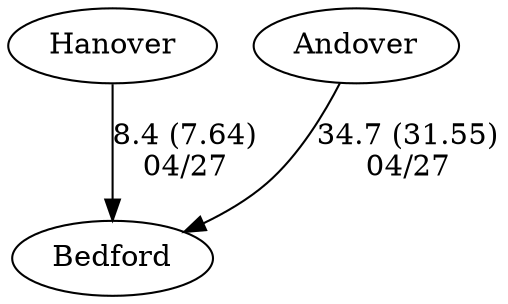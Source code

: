 digraph boys2foursBedford {Hanover [URL="boys2foursBedfordHanover.html"];Andover [URL="boys2foursBedfordAndover.html"];Bedford [URL="boys2foursBedfordBedford.html"];Andover -> Bedford[label="34.7 (31.55)
04/27", weight="66", tooltip="NEIRA,Andover vs. Hanover High School vs. Bedford			
Distance: 1650 Conditions: Calm conditions to start racing with tailwind building over the course of the afternoon. 5-10mph. Order of racing:
B3, G5, B4, G4, B2, G2, B5, G1, B1, G6, G3, B6. Comments: Not all races started at the line. Times should not be compared.
In the G6 race, Hanover cut the turn buoy which is grounds for a disqualification.
In the B4 race, Hanover caught multiple boat-stopping crabs.
Thank you to all crews for making the trip. And special thank you to the athletes willing to double up or create composite crews to get everyone on the water today.
None", URL="https://www.row2k.com/results/resultspage.cfm?UID=A21A42AB805198290F7DED1497014168&cat=5", random="random"]; 
Hanover -> Bedford[label="8.4 (7.64)
04/27", weight="92", tooltip="NEIRA,Andover vs. Hanover High School vs. Bedford			
Distance: 1650 Conditions: Calm conditions to start racing with tailwind building over the course of the afternoon. 5-10mph. Order of racing:
B3, G5, B4, G4, B2, G2, B5, G1, B1, G6, G3, B6. Comments: Not all races started at the line. Times should not be compared.
In the G6 race, Hanover cut the turn buoy which is grounds for a disqualification.
In the B4 race, Hanover caught multiple boat-stopping crabs.
Thank you to all crews for making the trip. And special thank you to the athletes willing to double up or create composite crews to get everyone on the water today.
None", URL="https://www.row2k.com/results/resultspage.cfm?UID=A21A42AB805198290F7DED1497014168&cat=5", random="random"]}